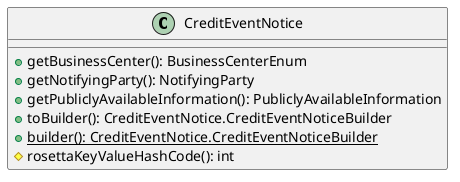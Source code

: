 @startuml

    class CreditEventNotice [[CreditEventNotice.html]] {
        +getBusinessCenter(): BusinessCenterEnum
        +getNotifyingParty(): NotifyingParty
        +getPubliclyAvailableInformation(): PubliclyAvailableInformation
        +toBuilder(): CreditEventNotice.CreditEventNoticeBuilder
        {static} +builder(): CreditEventNotice.CreditEventNoticeBuilder
        #rosettaKeyValueHashCode(): int
    }

@enduml
